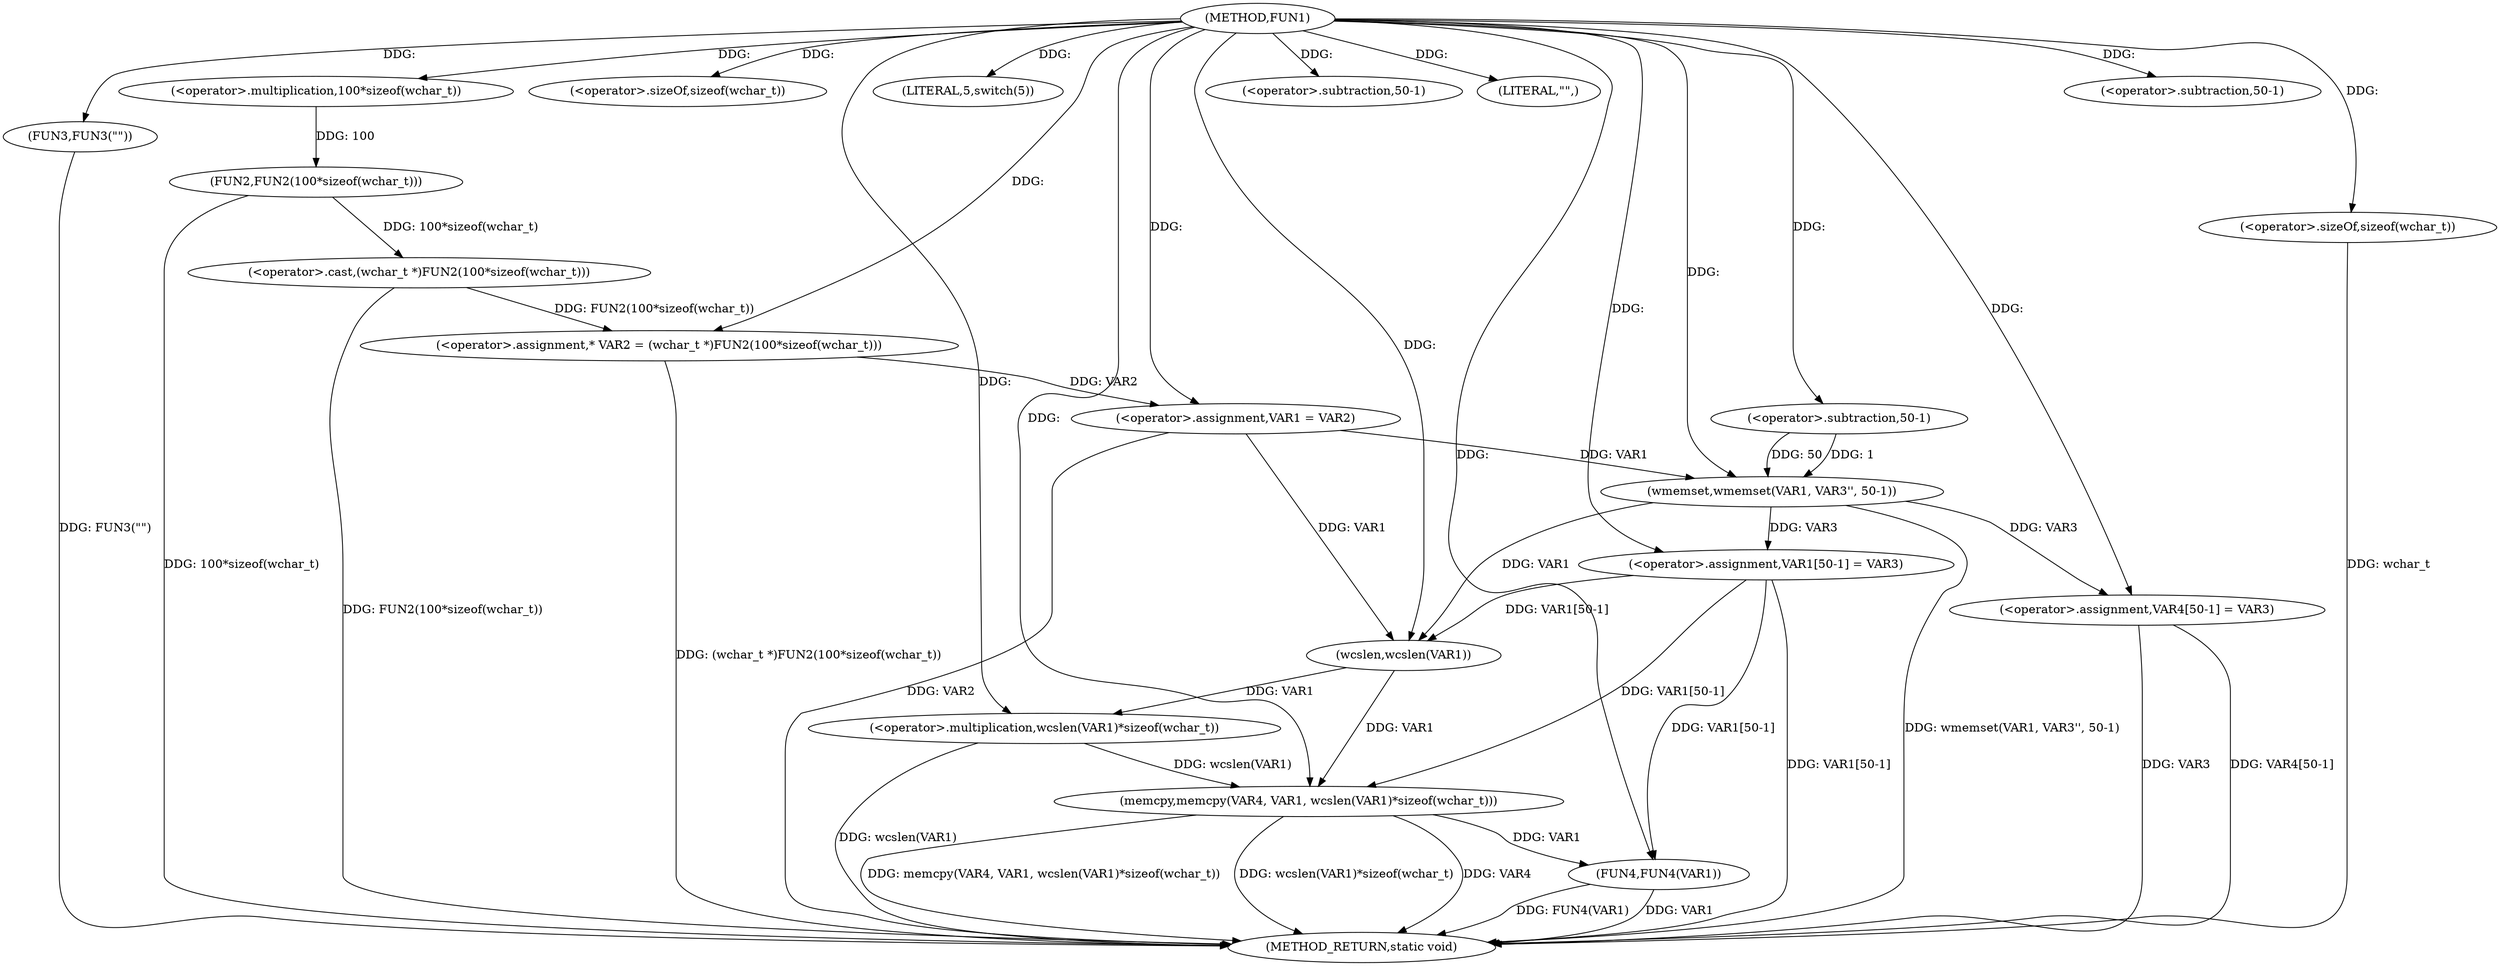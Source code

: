 digraph FUN1 {  
"1000100" [label = "(METHOD,FUN1)" ]
"1000157" [label = "(METHOD_RETURN,static void)" ]
"1000104" [label = "(<operator>.assignment,* VAR2 = (wchar_t *)FUN2(100*sizeof(wchar_t)))" ]
"1000106" [label = "(<operator>.cast,(wchar_t *)FUN2(100*sizeof(wchar_t)))" ]
"1000108" [label = "(FUN2,FUN2(100*sizeof(wchar_t)))" ]
"1000109" [label = "(<operator>.multiplication,100*sizeof(wchar_t))" ]
"1000111" [label = "(<operator>.sizeOf,sizeof(wchar_t))" ]
"1000113" [label = "(<operator>.assignment,VAR1 = VAR2)" ]
"1000117" [label = "(LITERAL,5,switch(5))" ]
"1000120" [label = "(FUN3,FUN3(\"\"))" ]
"1000124" [label = "(wmemset,wmemset(VAR1, VAR3'', 50-1))" ]
"1000127" [label = "(<operator>.subtraction,50-1)" ]
"1000130" [label = "(<operator>.assignment,VAR1[50-1] = VAR3)" ]
"1000133" [label = "(<operator>.subtraction,50-1)" ]
"1000139" [label = "(LITERAL,\"\",)" ]
"1000140" [label = "(memcpy,memcpy(VAR4, VAR1, wcslen(VAR1)*sizeof(wchar_t)))" ]
"1000143" [label = "(<operator>.multiplication,wcslen(VAR1)*sizeof(wchar_t))" ]
"1000144" [label = "(wcslen,wcslen(VAR1))" ]
"1000146" [label = "(<operator>.sizeOf,sizeof(wchar_t))" ]
"1000148" [label = "(<operator>.assignment,VAR4[50-1] = VAR3)" ]
"1000151" [label = "(<operator>.subtraction,50-1)" ]
"1000155" [label = "(FUN4,FUN4(VAR1))" ]
  "1000106" -> "1000157"  [ label = "DDG: FUN2(100*sizeof(wchar_t))"] 
  "1000140" -> "1000157"  [ label = "DDG: VAR4"] 
  "1000140" -> "1000157"  [ label = "DDG: memcpy(VAR4, VAR1, wcslen(VAR1)*sizeof(wchar_t))"] 
  "1000113" -> "1000157"  [ label = "DDG: VAR2"] 
  "1000148" -> "1000157"  [ label = "DDG: VAR3"] 
  "1000140" -> "1000157"  [ label = "DDG: wcslen(VAR1)*sizeof(wchar_t)"] 
  "1000155" -> "1000157"  [ label = "DDG: VAR1"] 
  "1000146" -> "1000157"  [ label = "DDG: wchar_t"] 
  "1000155" -> "1000157"  [ label = "DDG: FUN4(VAR1)"] 
  "1000143" -> "1000157"  [ label = "DDG: wcslen(VAR1)"] 
  "1000148" -> "1000157"  [ label = "DDG: VAR4[50-1]"] 
  "1000120" -> "1000157"  [ label = "DDG: FUN3(\"\")"] 
  "1000104" -> "1000157"  [ label = "DDG: (wchar_t *)FUN2(100*sizeof(wchar_t))"] 
  "1000108" -> "1000157"  [ label = "DDG: 100*sizeof(wchar_t)"] 
  "1000130" -> "1000157"  [ label = "DDG: VAR1[50-1]"] 
  "1000124" -> "1000157"  [ label = "DDG: wmemset(VAR1, VAR3'', 50-1)"] 
  "1000106" -> "1000104"  [ label = "DDG: FUN2(100*sizeof(wchar_t))"] 
  "1000100" -> "1000104"  [ label = "DDG: "] 
  "1000108" -> "1000106"  [ label = "DDG: 100*sizeof(wchar_t)"] 
  "1000109" -> "1000108"  [ label = "DDG: 100"] 
  "1000100" -> "1000109"  [ label = "DDG: "] 
  "1000100" -> "1000111"  [ label = "DDG: "] 
  "1000104" -> "1000113"  [ label = "DDG: VAR2"] 
  "1000100" -> "1000113"  [ label = "DDG: "] 
  "1000100" -> "1000117"  [ label = "DDG: "] 
  "1000100" -> "1000120"  [ label = "DDG: "] 
  "1000113" -> "1000124"  [ label = "DDG: VAR1"] 
  "1000100" -> "1000124"  [ label = "DDG: "] 
  "1000127" -> "1000124"  [ label = "DDG: 50"] 
  "1000127" -> "1000124"  [ label = "DDG: 1"] 
  "1000100" -> "1000127"  [ label = "DDG: "] 
  "1000124" -> "1000130"  [ label = "DDG: VAR3"] 
  "1000100" -> "1000130"  [ label = "DDG: "] 
  "1000100" -> "1000133"  [ label = "DDG: "] 
  "1000100" -> "1000139"  [ label = "DDG: "] 
  "1000100" -> "1000140"  [ label = "DDG: "] 
  "1000144" -> "1000140"  [ label = "DDG: VAR1"] 
  "1000130" -> "1000140"  [ label = "DDG: VAR1[50-1]"] 
  "1000143" -> "1000140"  [ label = "DDG: wcslen(VAR1)"] 
  "1000144" -> "1000143"  [ label = "DDG: VAR1"] 
  "1000124" -> "1000144"  [ label = "DDG: VAR1"] 
  "1000113" -> "1000144"  [ label = "DDG: VAR1"] 
  "1000130" -> "1000144"  [ label = "DDG: VAR1[50-1]"] 
  "1000100" -> "1000144"  [ label = "DDG: "] 
  "1000100" -> "1000143"  [ label = "DDG: "] 
  "1000100" -> "1000146"  [ label = "DDG: "] 
  "1000100" -> "1000148"  [ label = "DDG: "] 
  "1000124" -> "1000148"  [ label = "DDG: VAR3"] 
  "1000100" -> "1000151"  [ label = "DDG: "] 
  "1000140" -> "1000155"  [ label = "DDG: VAR1"] 
  "1000130" -> "1000155"  [ label = "DDG: VAR1[50-1]"] 
  "1000100" -> "1000155"  [ label = "DDG: "] 
}
